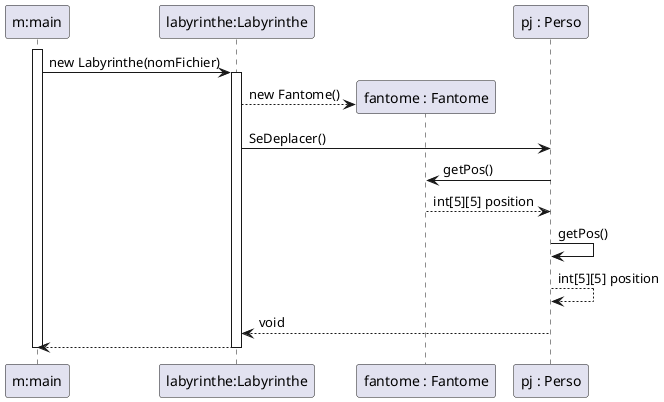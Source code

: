 @startuml  Collision entre Monstres(Fantome) et Personnage

participant "m:main" as main
participant "labyrinthe:Labyrinthe" as labyrinthe
participant "fantome : Fantome" as Fantome
participant "pj : Perso" as pj

activate main
main -> labyrinthe : new Labyrinthe(nomFichier)
activate labyrinthe


create Fantome
labyrinthe --> Fantome : new Fantome()
labyrinthe -> pj : SeDeplacer()
pj -> Fantome : getPos()
Fantome --> pj : int[5][5] position
pj -> pj : getPos()
pj --> pj : int[5][5] position
pj --> labyrinthe : void


labyrinthe --> main
deactivate labyrinthe
deactivate main
@enduml

@startuml déplacement Aléatoire des monstres

participant "m:main" as main
participant "labyrinthe:Labyrinthe" as Laby
participant "monstre:Monstre" as monstre
participant "random:Random" as random
participant "case:Case" as case

activate main
main -> Laby : déplacerMonstres()
activate Laby

alt déplacement des Monstres
    loop pour chaque monstre
        Laby -> random : getDirectionRandom()
        activate random
        random --> Laby : String action
        deactivate random

        Laby -> monstre : deplacerMonstre(action)
        activate monstre

        monstre -> monstre : getX(), getY()
        monstre --> monstre : int[] courante

        monstre -> Laby : getSuivant(courante[0], courante[1], action)
        Laby --> monstre : int[] suivante

        monstre -> case : interagir(Laby, monstre)
        activate case
        case --> monstre : void
        deactivate case

        monstre --> Laby : void
        deactivate monstre
    end
end

Laby --> main : void
deactivate Laby
deactivate main

@enduml

@startuml

participant "labyrinthe : Labyrinthe" as laby
participant "passageSecret : PassageSecret" as secret
participant "labyDessin : LabyDessin" as dessin

laby -> laby : deplacerPero(action : String)



alt si c'est pas un mur, on effectue le deplacement

  alt si la case est d'instance PassageSecret



laby -> secret : interagir(laby : Labyrinthe, perso : Personnage)

activate secret

  end

end



secret --> laby



deactivate secret


laby -> dessin : dessinerJeu(jeu :Jeu, canvas Canvas)
activate dessin

dessin --> laby

deactivate dessin

@enduml

@startuml diagclasseV1
!theme plain
top to bottom direction
skinparam linetype ortho

class Arme {
  + Arme(String, int):
  ~ nom: String
  ~ degats: int
  + getNom(): String
  + getDegats(): int
}
interface Case << interface >> {
  + interagir(Labyrinthe, Entite): void
}
class CaseEffet {
  + CaseEffet():
  + interagir(Labyrinthe, Entite): void
}
class CaseEscalierAsc {
  + CaseEscalierAsc():
  + interagir(Labyrinthe, Entite): void
}
class CaseEscalierDesc {
  + CaseEscalierDesc():
  + interagir(Labyrinthe, Entite): void
}
class CasePiegee {
  + CasePiegee():
  + interagir(Labyrinthe, Entite): void
}
class CaseVide {
  + CaseVide():
  + interagir(Labyrinthe, Entite): void
}
class Clavier {
  + Clavier():
  + bas: boolean
  + gauche: boolean
  + droite: boolean
  + haut: boolean
  + relacherTouche(KeyEvent): void
  + appuyerTouche(KeyEvent): void
}
interface DessinJeu << interface >> {
  + dessinerJeu(Jeu, Canvas): void
}
interface Entite << interface >> {
  + getPv(): int
  + getY(): int
  + PrendreArme(Arme): void
  + getForce(): int
  + setY(int): void
  + attaquer(Entite): void
  + getArme(): Arme
  + setX(int): void
  + subirDegats(int): void
  + getNom(): String
  + getX(): int
  + etrePresent(int, int): boolean
}
class Fantome {
  + Fantome(int, int):
  ~ nom: String
  ~ arme: Arme
  ~ x: int
  ~ y: int
  ~ pv: int
  ~ force: int
  + getPv(): int
  + PrendreArme(Arme): void
  + setX(int): void
  + getX(): int
  + interagir(Labyrinthe, Perso): void
  + getNom(): String
  + getForce(): int
  + etrePresent(int, int): boolean
  + attaquer(Entite): void
  + setY(int): void
  + subirDegats(int): void
  + getArme(): Arme
  + getY(): int
}
class FrameStats {
  + FrameStats():
  - meanFrameInterval: double
  - text: ReadOnlyStringWrapper
  - frameCount: long
  + getMeanFrameInterval(): double
  + getText(): String
  + textProperty(): ReadOnlyStringProperty
  + getFrameCount(): long
  + addFrame(long): void
  + toString(): String
}
interface Jeu << interface >> {
  + etreFini(): boolean
  + update(double, Clavier): void
  + init(): void
}
class LabyDessin {
  + LabyDessin():
  + dessinerJeu(Jeu, Canvas): void
}
class LabyJeu {
  + LabyJeu():
  - labyrinthe: Labyrinthe
  + etreFini(): boolean
  + getLabyrinthe(): Labyrinthe
  + update(double, Clavier): void
  + init(): void
}
class Labyrinthe {
  + Labyrinthe(String):
  + DEFAULT_MAP_BUILDER: String
  + MUR: char
  + VIDE: char
  ~ entites: ArrayList<ArrayList<Entite>>
  + PIEGE: char
  + GAUCHE: String
  + STR_DESC: char
  + FANTOME: char
  + HAUT: String
  + DEFAULT_MAP: String
  + BAS: String
  + DROITE: String
  + etages: Case[][][]
  + PJ: char
  + EFFET: char
  - timer: Timer
  + STR_ASC: char
  + murs: Case[][]
  + nbEtages: int
  + etageCourant: int
  + pj: Perso
  + deplacerPerso(String): void
  + getLength(): int
  + deplacerMonstre(): void
  + getMur(int, int): Case
  ~ getSuivant(int, int, String): int[]
  + getLengthY(): int
  + getPj(): Perso
  + etreFini(): boolean
}
class MainLaby {
  + MainLaby():
  + main(String[]): void
}
class MoteurJeu {
  + MoteurJeu():
  - HEIGHT: double
  - jeu: Jeu
  - dureeFPS: double
  - WIDTH: double
  - FPS: double
  - frameStats: FrameStats
  ~ controle: Clavier
  - dessin: DessinJeu
  + launch(Jeu, DessinJeu): void
  - startAnimation(Canvas): void
  + setTaille(double, double): void
  + start(Stage): void
  + setFPS(int): void
}
class Mur {
  + Mur():
  + interagir(Labyrinthe, Entite): void
}
class Perso {
  + Perso(int, int):
  ~ arme: Arme
  ~ pv: int
  ~ force: int
  ~ y: int
  ~ nom: String
  ~ x: int
  + getArme(): Arme
  + subirDegats(int): void
  + setY(int): void
  + attaquer(Entite): void
  + PrendreArme(Arme): void
  + getPv(): int
  + setX(int): void
  + getForce(): int
  + etrePresent(int, int): boolean
  + getX(): int
  + getNom(): String
  + getY(): int
}

CaseEffet         -[#008200,dashed]-^  Case
CaseEscalierAsc   -[#008200,dashed]-^  Case
CaseEscalierDesc  -[#008200,dashed]-^  Case
CasePiegee        -[#008200,dashed]-^  Case
CaseVide          -[#008200,dashed]-^  Case
Fantome          "1" *-[#595959,plain]-> "arme\n1" Arme
Fantome           -[#008200,dashed]-^  Entite
LabyDessin        -[#008200,dashed]-^  DessinJeu
LabyJeu           -[#008200,dashed]-^  Jeu
LabyJeu          "1" *-[#595959,plain]-> "labyrinthe\n1" Labyrinthe
LabyJeu           -[#595959,dashed]->  Labyrinthe       : "«create»"
Labyrinthe       "1" *-[#595959,plain]-> "murs\n*" Case
Labyrinthe        -[#595959,dashed]->  Case             : "«create»"
Labyrinthe        -[#595959,dashed]->  CaseEffet        : "«create»"
Labyrinthe        -[#595959,dashed]->  CaseEscalierAsc  : "«create»"
Labyrinthe        -[#595959,dashed]->  CaseEscalierDesc : "«create»"
Labyrinthe        -[#595959,dashed]->  CasePiegee       : "«create»"
Labyrinthe        -[#595959,dashed]->  CaseVide         : "«create»"
Labyrinthe        -[#595959,dashed]->  Fantome          : "«create»"
Labyrinthe        -[#595959,dashed]->  Mur              : "«create»"
Labyrinthe       "1" *-[#595959,plain]-> "pj\n1" Perso
Labyrinthe        -[#595959,dashed]->  Perso            : "«create»"
MainLaby          -[#595959,dashed]->  LabyDessin       : "«create»"
MainLaby          -[#595959,dashed]->  LabyJeu          : "«create»"
MoteurJeu        "1" *-[#595959,plain]-> "controle\n1" Clavier
MoteurJeu         -[#595959,dashed]->  Clavier          : "«create»"
MoteurJeu        "1" *-[#595959,plain]-> "dessin\n1" DessinJeu
MoteurJeu        "1" *-[#595959,plain]-> "frameStats\n1" FrameStats
MoteurJeu         -[#595959,dashed]->  FrameStats       : "«create»"
MoteurJeu        "1" *-[#595959,plain]-> "jeu\n1" Jeu
Mur               -[#008200,dashed]-^  Case
Perso            "1" *-[#595959,plain]-> "arme\n1" Arme
Perso             -[#008200,dashed]-^  Entite
@enduml


